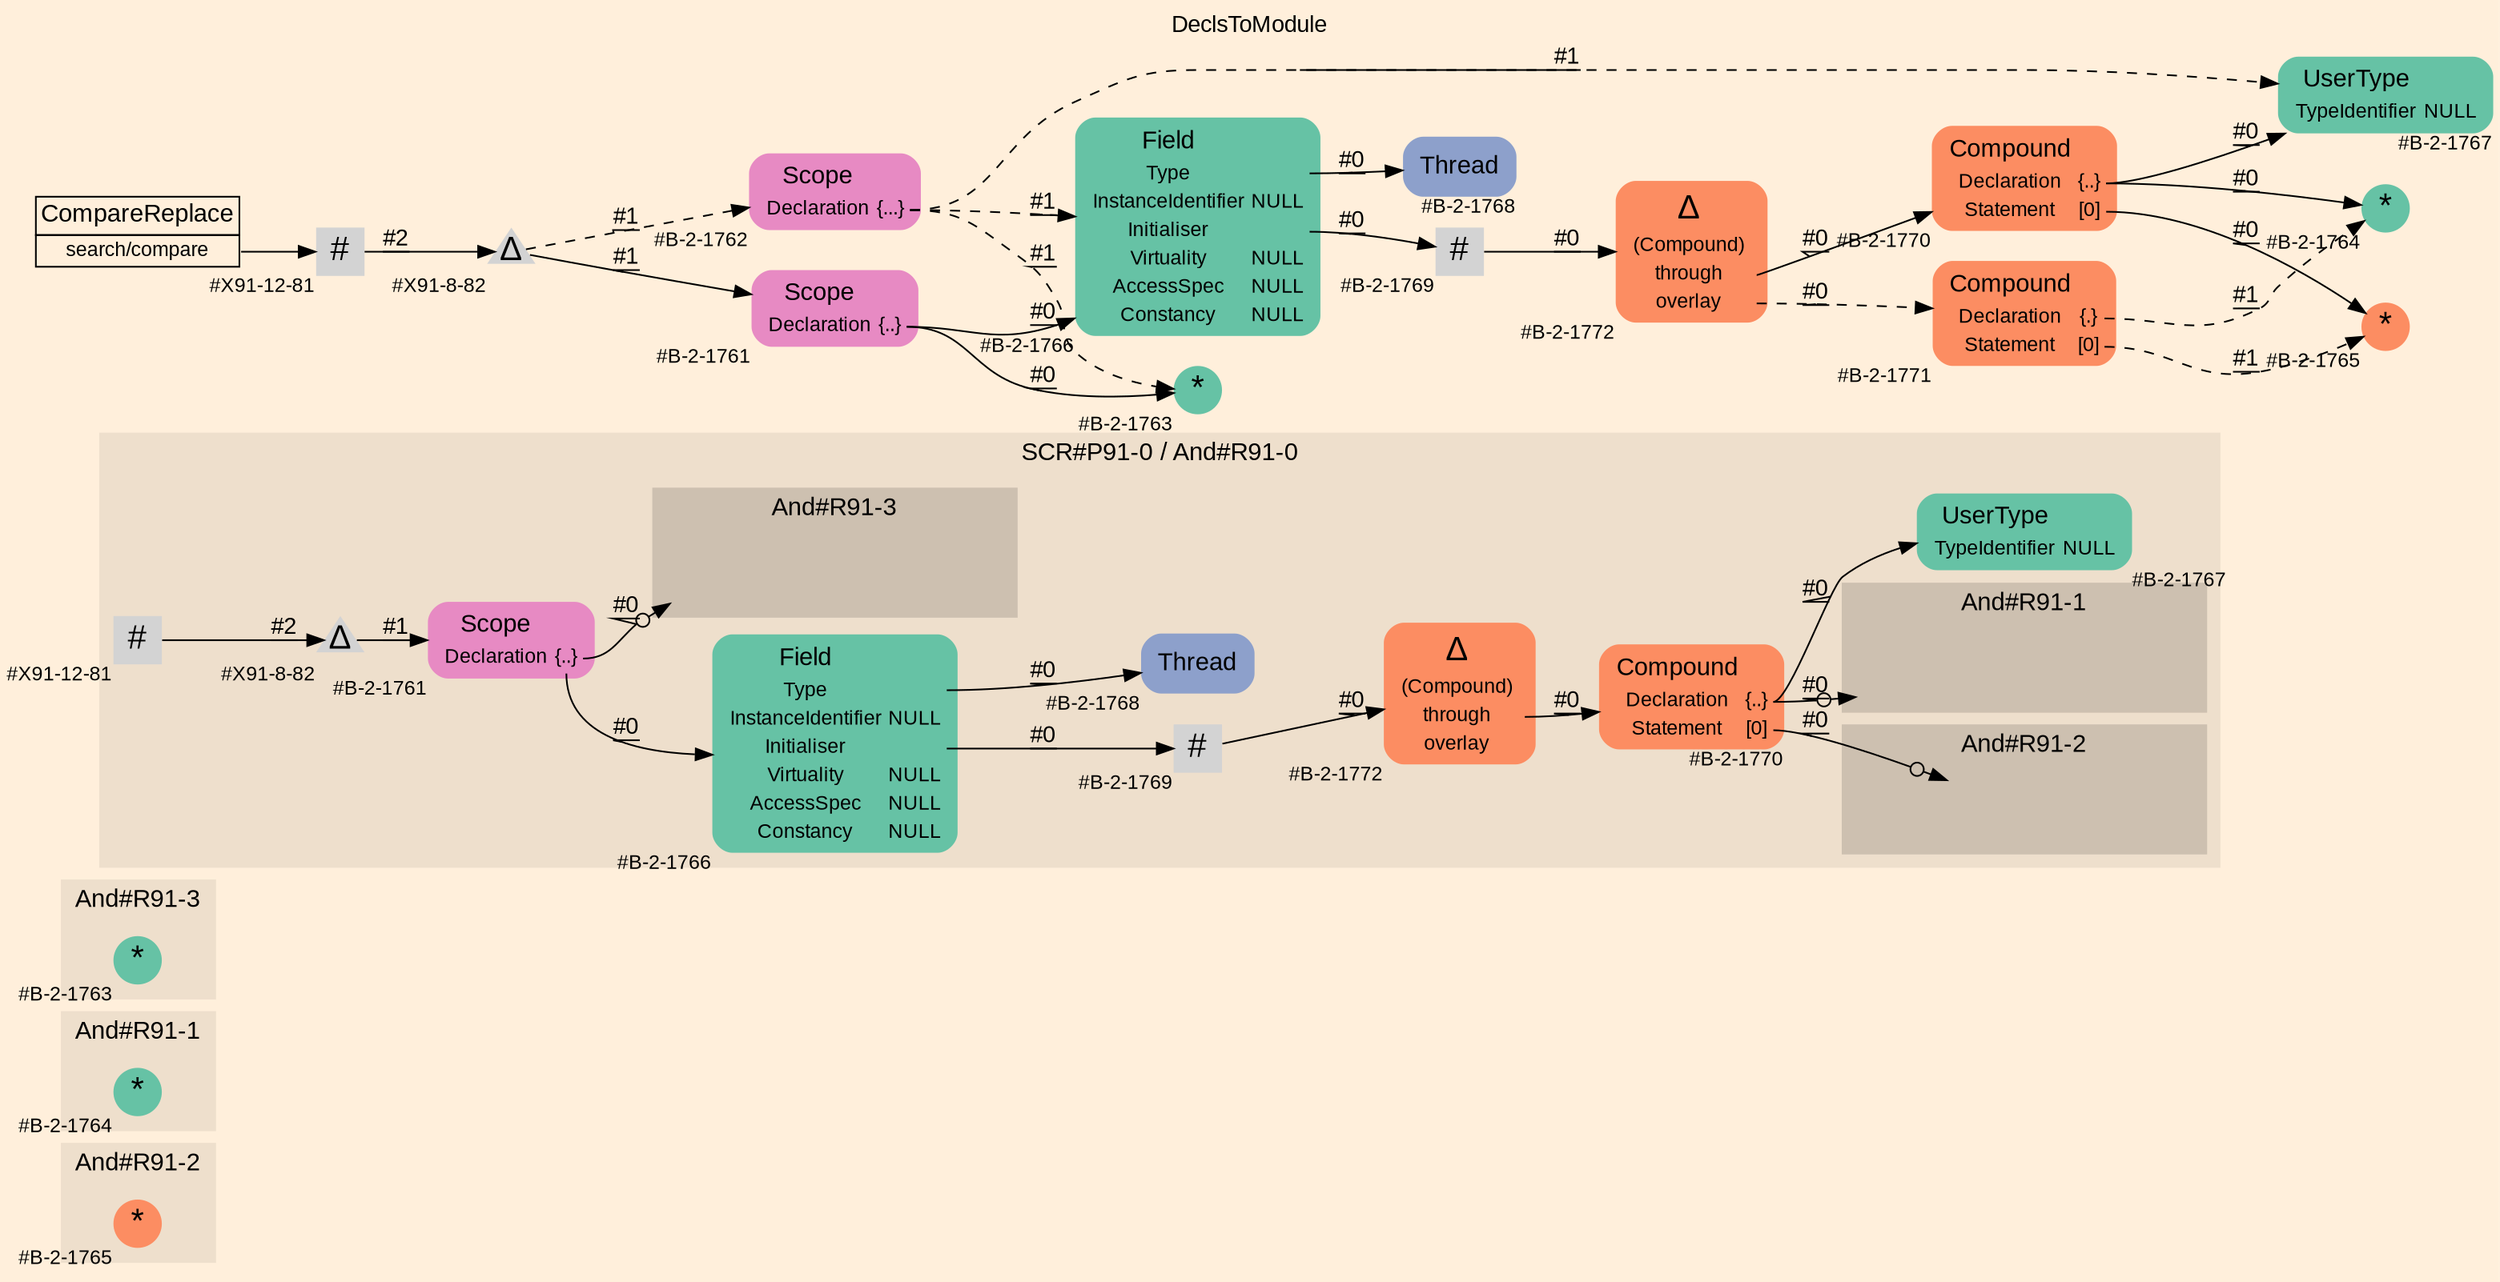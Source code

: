 digraph "DeclsToModule" {
label = "DeclsToModule"
labelloc = t
graph [
    rankdir = "LR"
    ranksep = 0.3
    bgcolor = antiquewhite1
    color = black
    fontcolor = black
    fontname = "Arial"
];
node [
    fontname = "Arial"
];
edge [
    fontname = "Arial"
];

// -------------------- figure And#R91-2 --------------------
// -------- region And#R91-2 ----------
subgraph "clusterAnd#R91-2" {
    label = "And#R91-2"
    style = "filled"
    color = antiquewhite2
    fontsize = "15"
    // -------- block And#R91-2/#B-2-1765 ----------
    "And#R91-2/#B-2-1765" [
        shape = "circle"
        fillcolor = "/set28/2"
        xlabel = "#B-2-1765"
        fontsize = "12"
        fontcolor = black
        label = <<FONT POINT-SIZE="20" COLOR="black">*</FONT>>
        style = "filled"
        penwidth = 0.0
        fixedsize = true
        width = 0.4
        height = 0.4
    ];
    
}


// -------------------- figure And#R91-1 --------------------
// -------- region And#R91-1 ----------
subgraph "clusterAnd#R91-1" {
    label = "And#R91-1"
    style = "filled"
    color = antiquewhite2
    fontsize = "15"
    // -------- block And#R91-1/#B-2-1764 ----------
    "And#R91-1/#B-2-1764" [
        shape = "circle"
        fillcolor = "/set28/1"
        xlabel = "#B-2-1764"
        fontsize = "12"
        fontcolor = black
        label = <<FONT POINT-SIZE="20" COLOR="black">*</FONT>>
        style = "filled"
        penwidth = 0.0
        fixedsize = true
        width = 0.4
        height = 0.4
    ];
    
}


// -------------------- figure And#R91-3 --------------------
// -------- region And#R91-3 ----------
subgraph "clusterAnd#R91-3" {
    label = "And#R91-3"
    style = "filled"
    color = antiquewhite2
    fontsize = "15"
    // -------- block And#R91-3/#B-2-1763 ----------
    "And#R91-3/#B-2-1763" [
        shape = "circle"
        fillcolor = "/set28/1"
        xlabel = "#B-2-1763"
        fontsize = "12"
        fontcolor = black
        label = <<FONT POINT-SIZE="20" COLOR="black">*</FONT>>
        style = "filled"
        penwidth = 0.0
        fixedsize = true
        width = 0.4
        height = 0.4
    ];
    
}


// -------------------- figure And#R91-0 --------------------
// -------- region And#R91-0 ----------
subgraph "clusterAnd#R91-0" {
    label = "SCR#P91-0 / And#R91-0"
    style = "filled"
    color = antiquewhite2
    fontsize = "15"
    // -------- block And#R91-0/#B-2-1772 ----------
    "And#R91-0/#B-2-1772" [
        shape = "plaintext"
        fillcolor = "/set28/2"
        xlabel = "#B-2-1772"
        fontsize = "12"
        fontcolor = black
        label = <<TABLE BORDER="0" CELLBORDER="0" CELLSPACING="0">
         <TR><TD><FONT POINT-SIZE="20" COLOR="black">Δ</FONT></TD></TR>
         <TR><TD><FONT POINT-SIZE="12" COLOR="black">(Compound)</FONT></TD><TD PORT="port0"></TD></TR>
         <TR><TD><FONT POINT-SIZE="12" COLOR="black">through</FONT></TD><TD PORT="port1"></TD></TR>
         <TR><TD><FONT POINT-SIZE="12" COLOR="black">overlay</FONT></TD><TD PORT="port2"></TD></TR>
        </TABLE>>
        style = "rounded,filled"
    ];
    
    // -------- block And#R91-0/#B-2-1761 ----------
    "And#R91-0/#B-2-1761" [
        shape = "plaintext"
        fillcolor = "/set28/4"
        xlabel = "#B-2-1761"
        fontsize = "12"
        fontcolor = black
        label = <<TABLE BORDER="0" CELLBORDER="0" CELLSPACING="0">
         <TR><TD><FONT POINT-SIZE="15" COLOR="black">Scope</FONT></TD></TR>
         <TR><TD><FONT POINT-SIZE="12" COLOR="black">Declaration</FONT></TD><TD PORT="port0"><FONT POINT-SIZE="12" COLOR="black">{..}</FONT></TD></TR>
        </TABLE>>
        style = "rounded,filled"
    ];
    
    // -------- block And#R91-0/#B-2-1769 ----------
    "And#R91-0/#B-2-1769" [
        shape = "square"
        xlabel = "#B-2-1769"
        fontsize = "12"
        fontcolor = black
        label = <<FONT POINT-SIZE="20" COLOR="black">#</FONT>>
        style = "filled"
        penwidth = 0.0
        fixedsize = true
        width = 0.4
        height = 0.4
    ];
    
    // -------- block And#R91-0/#B-2-1767 ----------
    "And#R91-0/#B-2-1767" [
        shape = "plaintext"
        fillcolor = "/set28/1"
        xlabel = "#B-2-1767"
        fontsize = "12"
        fontcolor = black
        label = <<TABLE BORDER="0" CELLBORDER="0" CELLSPACING="0">
         <TR><TD><FONT POINT-SIZE="15" COLOR="black">UserType</FONT></TD></TR>
         <TR><TD><FONT POINT-SIZE="12" COLOR="black">TypeIdentifier</FONT></TD><TD PORT="port0"><FONT POINT-SIZE="12" COLOR="black">NULL</FONT></TD></TR>
        </TABLE>>
        style = "rounded,filled"
    ];
    
    // -------- block And#R91-0/#X91-8-82 ----------
    "And#R91-0/#X91-8-82" [
        shape = "triangle"
        xlabel = "#X91-8-82"
        fontsize = "12"
        fontcolor = black
        label = <<FONT POINT-SIZE="20" COLOR="black">Δ</FONT>>
        style = "filled"
        penwidth = 0.0
        fixedsize = true
        width = 0.4
        height = 0.4
    ];
    
    // -------- block And#R91-0/#X91-12-81 ----------
    "And#R91-0/#X91-12-81" [
        shape = "square"
        xlabel = "#X91-12-81"
        fontsize = "12"
        fontcolor = black
        label = <<FONT POINT-SIZE="20" COLOR="black">#</FONT>>
        style = "filled"
        penwidth = 0.0
        fixedsize = true
        width = 0.4
        height = 0.4
    ];
    
    // -------- block And#R91-0/#B-2-1770 ----------
    "And#R91-0/#B-2-1770" [
        shape = "plaintext"
        fillcolor = "/set28/2"
        xlabel = "#B-2-1770"
        fontsize = "12"
        fontcolor = black
        label = <<TABLE BORDER="0" CELLBORDER="0" CELLSPACING="0">
         <TR><TD><FONT POINT-SIZE="15" COLOR="black">Compound</FONT></TD></TR>
         <TR><TD><FONT POINT-SIZE="12" COLOR="black">Declaration</FONT></TD><TD PORT="port0"><FONT POINT-SIZE="12" COLOR="black">{..}</FONT></TD></TR>
         <TR><TD><FONT POINT-SIZE="12" COLOR="black">Statement</FONT></TD><TD PORT="port1"><FONT POINT-SIZE="12" COLOR="black">[0]</FONT></TD></TR>
        </TABLE>>
        style = "rounded,filled"
    ];
    
    // -------- block And#R91-0/#B-2-1768 ----------
    "And#R91-0/#B-2-1768" [
        shape = "plaintext"
        fillcolor = "/set28/3"
        xlabel = "#B-2-1768"
        fontsize = "12"
        fontcolor = black
        label = <<TABLE BORDER="0" CELLBORDER="0" CELLSPACING="0">
         <TR><TD><FONT POINT-SIZE="15" COLOR="black">Thread</FONT></TD></TR>
        </TABLE>>
        style = "rounded,filled"
    ];
    
    // -------- block And#R91-0/#B-2-1766 ----------
    "And#R91-0/#B-2-1766" [
        shape = "plaintext"
        fillcolor = "/set28/1"
        xlabel = "#B-2-1766"
        fontsize = "12"
        fontcolor = black
        label = <<TABLE BORDER="0" CELLBORDER="0" CELLSPACING="0">
         <TR><TD><FONT POINT-SIZE="15" COLOR="black">Field</FONT></TD></TR>
         <TR><TD><FONT POINT-SIZE="12" COLOR="black">Type</FONT></TD><TD PORT="port0"></TD></TR>
         <TR><TD><FONT POINT-SIZE="12" COLOR="black">InstanceIdentifier</FONT></TD><TD PORT="port1"><FONT POINT-SIZE="12" COLOR="black">NULL</FONT></TD></TR>
         <TR><TD><FONT POINT-SIZE="12" COLOR="black">Initialiser</FONT></TD><TD PORT="port2"></TD></TR>
         <TR><TD><FONT POINT-SIZE="12" COLOR="black">Virtuality</FONT></TD><TD PORT="port3"><FONT POINT-SIZE="12" COLOR="black">NULL</FONT></TD></TR>
         <TR><TD><FONT POINT-SIZE="12" COLOR="black">AccessSpec</FONT></TD><TD PORT="port4"><FONT POINT-SIZE="12" COLOR="black">NULL</FONT></TD></TR>
         <TR><TD><FONT POINT-SIZE="12" COLOR="black">Constancy</FONT></TD><TD PORT="port5"><FONT POINT-SIZE="12" COLOR="black">NULL</FONT></TD></TR>
        </TABLE>>
        style = "rounded,filled"
    ];
    
    // -------- region And#R91-0/And#R91-1 ----------
    subgraph "clusterAnd#R91-0/And#R91-1" {
        label = "And#R91-1"
        style = "filled"
        color = antiquewhite3
        fontsize = "15"
        // -------- block And#R91-0/And#R91-1/#B-2-1764 ----------
        "And#R91-0/And#R91-1/#B-2-1764" [
            shape = "none"
            fillcolor = "/set28/1"
            xlabel = "#B-2-1764"
            fontsize = "12"
            fontcolor = black
            style = "invisible"
        ];
        
    }
    
    // -------- region And#R91-0/And#R91-2 ----------
    subgraph "clusterAnd#R91-0/And#R91-2" {
        label = "And#R91-2"
        style = "filled"
        color = antiquewhite3
        fontsize = "15"
        // -------- block And#R91-0/And#R91-2/#B-2-1765 ----------
        "And#R91-0/And#R91-2/#B-2-1765" [
            shape = "none"
            fillcolor = "/set28/2"
            xlabel = "#B-2-1765"
            fontsize = "12"
            fontcolor = black
            style = "invisible"
        ];
        
    }
    
    // -------- region And#R91-0/And#R91-3 ----------
    subgraph "clusterAnd#R91-0/And#R91-3" {
        label = "And#R91-3"
        style = "filled"
        color = antiquewhite3
        fontsize = "15"
        // -------- block And#R91-0/And#R91-3/#B-2-1763 ----------
        "And#R91-0/And#R91-3/#B-2-1763" [
            shape = "none"
            fillcolor = "/set28/1"
            xlabel = "#B-2-1763"
            fontsize = "12"
            fontcolor = black
            style = "invisible"
        ];
        
    }
    
}

"And#R91-0/#B-2-1772":port1 -> "And#R91-0/#B-2-1770" [
    label = "#0"
    decorate = true
    color = black
    fontcolor = black
];

"And#R91-0/#B-2-1761":port0 -> "And#R91-0/And#R91-3/#B-2-1763" [
    arrowhead="normalnoneodot"
    label = "#0"
    decorate = true
    color = black
    fontcolor = black
];

"And#R91-0/#B-2-1761":port0 -> "And#R91-0/#B-2-1766" [
    label = "#0"
    decorate = true
    color = black
    fontcolor = black
];

"And#R91-0/#B-2-1769" -> "And#R91-0/#B-2-1772" [
    label = "#0"
    decorate = true
    color = black
    fontcolor = black
];

"And#R91-0/#X91-8-82" -> "And#R91-0/#B-2-1761" [
    label = "#1"
    decorate = true
    color = black
    fontcolor = black
];

"And#R91-0/#X91-12-81" -> "And#R91-0/#X91-8-82" [
    label = "#2"
    decorate = true
    color = black
    fontcolor = black
];

"And#R91-0/#B-2-1770":port0 -> "And#R91-0/And#R91-1/#B-2-1764" [
    arrowhead="normalnoneodot"
    label = "#0"
    decorate = true
    color = black
    fontcolor = black
];

"And#R91-0/#B-2-1770":port0 -> "And#R91-0/#B-2-1767" [
    label = "#0"
    decorate = true
    color = black
    fontcolor = black
];

"And#R91-0/#B-2-1770":port1 -> "And#R91-0/And#R91-2/#B-2-1765" [
    arrowhead="normalnoneodot"
    label = "#0"
    decorate = true
    color = black
    fontcolor = black
];

"And#R91-0/#B-2-1766":port0 -> "And#R91-0/#B-2-1768" [
    label = "#0"
    decorate = true
    color = black
    fontcolor = black
];

"And#R91-0/#B-2-1766":port2 -> "And#R91-0/#B-2-1769" [
    label = "#0"
    decorate = true
    color = black
    fontcolor = black
];


// -------------------- transformation figure --------------------
// -------- block CR#X91-10-91 ----------
"CR#X91-10-91" [
    shape = "plaintext"
    fillcolor = antiquewhite1
    fontsize = "12"
    fontcolor = black
    label = <<TABLE BORDER="0" CELLBORDER="1" CELLSPACING="0">
     <TR><TD><FONT POINT-SIZE="15" COLOR="black">CompareReplace</FONT></TD></TR>
     <TR><TD PORT="port0"><FONT POINT-SIZE="12" COLOR="black">search/compare</FONT></TD></TR>
    </TABLE>>
    style = "filled"
    color = black
];

// -------- block #X91-12-81 ----------
"#X91-12-81" [
    shape = "square"
    xlabel = "#X91-12-81"
    fontsize = "12"
    fontcolor = black
    label = <<FONT POINT-SIZE="20" COLOR="black">#</FONT>>
    style = "filled"
    penwidth = 0.0
    fixedsize = true
    width = 0.4
    height = 0.4
];

// -------- block #X91-8-82 ----------
"#X91-8-82" [
    shape = "triangle"
    xlabel = "#X91-8-82"
    fontsize = "12"
    fontcolor = black
    label = <<FONT POINT-SIZE="20" COLOR="black">Δ</FONT>>
    style = "filled"
    penwidth = 0.0
    fixedsize = true
    width = 0.4
    height = 0.4
];

// -------- block #B-2-1761 ----------
"#B-2-1761" [
    shape = "plaintext"
    fillcolor = "/set28/4"
    xlabel = "#B-2-1761"
    fontsize = "12"
    fontcolor = black
    label = <<TABLE BORDER="0" CELLBORDER="0" CELLSPACING="0">
     <TR><TD><FONT POINT-SIZE="15" COLOR="black">Scope</FONT></TD></TR>
     <TR><TD><FONT POINT-SIZE="12" COLOR="black">Declaration</FONT></TD><TD PORT="port0"><FONT POINT-SIZE="12" COLOR="black">{..}</FONT></TD></TR>
    </TABLE>>
    style = "rounded,filled"
];

// -------- block #B-2-1763 ----------
"#B-2-1763" [
    shape = "circle"
    fillcolor = "/set28/1"
    xlabel = "#B-2-1763"
    fontsize = "12"
    fontcolor = black
    label = <<FONT POINT-SIZE="20" COLOR="black">*</FONT>>
    style = "filled"
    penwidth = 0.0
    fixedsize = true
    width = 0.4
    height = 0.4
];

// -------- block #B-2-1766 ----------
"#B-2-1766" [
    shape = "plaintext"
    fillcolor = "/set28/1"
    xlabel = "#B-2-1766"
    fontsize = "12"
    fontcolor = black
    label = <<TABLE BORDER="0" CELLBORDER="0" CELLSPACING="0">
     <TR><TD><FONT POINT-SIZE="15" COLOR="black">Field</FONT></TD></TR>
     <TR><TD><FONT POINT-SIZE="12" COLOR="black">Type</FONT></TD><TD PORT="port0"></TD></TR>
     <TR><TD><FONT POINT-SIZE="12" COLOR="black">InstanceIdentifier</FONT></TD><TD PORT="port1"><FONT POINT-SIZE="12" COLOR="black">NULL</FONT></TD></TR>
     <TR><TD><FONT POINT-SIZE="12" COLOR="black">Initialiser</FONT></TD><TD PORT="port2"></TD></TR>
     <TR><TD><FONT POINT-SIZE="12" COLOR="black">Virtuality</FONT></TD><TD PORT="port3"><FONT POINT-SIZE="12" COLOR="black">NULL</FONT></TD></TR>
     <TR><TD><FONT POINT-SIZE="12" COLOR="black">AccessSpec</FONT></TD><TD PORT="port4"><FONT POINT-SIZE="12" COLOR="black">NULL</FONT></TD></TR>
     <TR><TD><FONT POINT-SIZE="12" COLOR="black">Constancy</FONT></TD><TD PORT="port5"><FONT POINT-SIZE="12" COLOR="black">NULL</FONT></TD></TR>
    </TABLE>>
    style = "rounded,filled"
];

// -------- block #B-2-1768 ----------
"#B-2-1768" [
    shape = "plaintext"
    fillcolor = "/set28/3"
    xlabel = "#B-2-1768"
    fontsize = "12"
    fontcolor = black
    label = <<TABLE BORDER="0" CELLBORDER="0" CELLSPACING="0">
     <TR><TD><FONT POINT-SIZE="15" COLOR="black">Thread</FONT></TD></TR>
    </TABLE>>
    style = "rounded,filled"
];

// -------- block #B-2-1769 ----------
"#B-2-1769" [
    shape = "square"
    xlabel = "#B-2-1769"
    fontsize = "12"
    fontcolor = black
    label = <<FONT POINT-SIZE="20" COLOR="black">#</FONT>>
    style = "filled"
    penwidth = 0.0
    fixedsize = true
    width = 0.4
    height = 0.4
];

// -------- block #B-2-1772 ----------
"#B-2-1772" [
    shape = "plaintext"
    fillcolor = "/set28/2"
    xlabel = "#B-2-1772"
    fontsize = "12"
    fontcolor = black
    label = <<TABLE BORDER="0" CELLBORDER="0" CELLSPACING="0">
     <TR><TD><FONT POINT-SIZE="20" COLOR="black">Δ</FONT></TD></TR>
     <TR><TD><FONT POINT-SIZE="12" COLOR="black">(Compound)</FONT></TD><TD PORT="port0"></TD></TR>
     <TR><TD><FONT POINT-SIZE="12" COLOR="black">through</FONT></TD><TD PORT="port1"></TD></TR>
     <TR><TD><FONT POINT-SIZE="12" COLOR="black">overlay</FONT></TD><TD PORT="port2"></TD></TR>
    </TABLE>>
    style = "rounded,filled"
];

// -------- block #B-2-1770 ----------
"#B-2-1770" [
    shape = "plaintext"
    fillcolor = "/set28/2"
    xlabel = "#B-2-1770"
    fontsize = "12"
    fontcolor = black
    label = <<TABLE BORDER="0" CELLBORDER="0" CELLSPACING="0">
     <TR><TD><FONT POINT-SIZE="15" COLOR="black">Compound</FONT></TD></TR>
     <TR><TD><FONT POINT-SIZE="12" COLOR="black">Declaration</FONT></TD><TD PORT="port0"><FONT POINT-SIZE="12" COLOR="black">{..}</FONT></TD></TR>
     <TR><TD><FONT POINT-SIZE="12" COLOR="black">Statement</FONT></TD><TD PORT="port1"><FONT POINT-SIZE="12" COLOR="black">[0]</FONT></TD></TR>
    </TABLE>>
    style = "rounded,filled"
];

// -------- block #B-2-1764 ----------
"#B-2-1764" [
    shape = "circle"
    fillcolor = "/set28/1"
    xlabel = "#B-2-1764"
    fontsize = "12"
    fontcolor = black
    label = <<FONT POINT-SIZE="20" COLOR="black">*</FONT>>
    style = "filled"
    penwidth = 0.0
    fixedsize = true
    width = 0.4
    height = 0.4
];

// -------- block #B-2-1767 ----------
"#B-2-1767" [
    shape = "plaintext"
    fillcolor = "/set28/1"
    xlabel = "#B-2-1767"
    fontsize = "12"
    fontcolor = black
    label = <<TABLE BORDER="0" CELLBORDER="0" CELLSPACING="0">
     <TR><TD><FONT POINT-SIZE="15" COLOR="black">UserType</FONT></TD></TR>
     <TR><TD><FONT POINT-SIZE="12" COLOR="black">TypeIdentifier</FONT></TD><TD PORT="port0"><FONT POINT-SIZE="12" COLOR="black">NULL</FONT></TD></TR>
    </TABLE>>
    style = "rounded,filled"
];

// -------- block #B-2-1765 ----------
"#B-2-1765" [
    shape = "circle"
    fillcolor = "/set28/2"
    xlabel = "#B-2-1765"
    fontsize = "12"
    fontcolor = black
    label = <<FONT POINT-SIZE="20" COLOR="black">*</FONT>>
    style = "filled"
    penwidth = 0.0
    fixedsize = true
    width = 0.4
    height = 0.4
];

// -------- block #B-2-1771 ----------
"#B-2-1771" [
    shape = "plaintext"
    fillcolor = "/set28/2"
    xlabel = "#B-2-1771"
    fontsize = "12"
    fontcolor = black
    label = <<TABLE BORDER="0" CELLBORDER="0" CELLSPACING="0">
     <TR><TD><FONT POINT-SIZE="15" COLOR="black">Compound</FONT></TD></TR>
     <TR><TD><FONT POINT-SIZE="12" COLOR="black">Declaration</FONT></TD><TD PORT="port0"><FONT POINT-SIZE="12" COLOR="black">{.}</FONT></TD></TR>
     <TR><TD><FONT POINT-SIZE="12" COLOR="black">Statement</FONT></TD><TD PORT="port1"><FONT POINT-SIZE="12" COLOR="black">[0]</FONT></TD></TR>
    </TABLE>>
    style = "rounded,filled"
];

// -------- block #B-2-1762 ----------
"#B-2-1762" [
    shape = "plaintext"
    fillcolor = "/set28/4"
    xlabel = "#B-2-1762"
    fontsize = "12"
    fontcolor = black
    label = <<TABLE BORDER="0" CELLBORDER="0" CELLSPACING="0">
     <TR><TD><FONT POINT-SIZE="15" COLOR="black">Scope</FONT></TD></TR>
     <TR><TD><FONT POINT-SIZE="12" COLOR="black">Declaration</FONT></TD><TD PORT="port0"><FONT POINT-SIZE="12" COLOR="black">{...}</FONT></TD></TR>
    </TABLE>>
    style = "rounded,filled"
];

"CR#X91-10-91":port0 -> "#X91-12-81" [
    label = ""
    decorate = true
    color = black
    fontcolor = black
];

"#X91-12-81" -> "#X91-8-82" [
    label = "#2"
    decorate = true
    color = black
    fontcolor = black
];

"#X91-8-82" -> "#B-2-1761" [
    label = "#1"
    decorate = true
    color = black
    fontcolor = black
];

"#X91-8-82" -> "#B-2-1762" [
    style="dashed"
    label = "#1"
    decorate = true
    color = black
    fontcolor = black
];

"#B-2-1761":port0 -> "#B-2-1763" [
    label = "#0"
    decorate = true
    color = black
    fontcolor = black
];

"#B-2-1761":port0 -> "#B-2-1766" [
    label = "#0"
    decorate = true
    color = black
    fontcolor = black
];

"#B-2-1766":port0 -> "#B-2-1768" [
    label = "#0"
    decorate = true
    color = black
    fontcolor = black
];

"#B-2-1766":port2 -> "#B-2-1769" [
    label = "#0"
    decorate = true
    color = black
    fontcolor = black
];

"#B-2-1769" -> "#B-2-1772" [
    label = "#0"
    decorate = true
    color = black
    fontcolor = black
];

"#B-2-1772":port1 -> "#B-2-1770" [
    label = "#0"
    decorate = true
    color = black
    fontcolor = black
];

"#B-2-1772":port2 -> "#B-2-1771" [
    style="dashed"
    label = "#0"
    decorate = true
    color = black
    fontcolor = black
];

"#B-2-1770":port0 -> "#B-2-1764" [
    label = "#0"
    decorate = true
    color = black
    fontcolor = black
];

"#B-2-1770":port0 -> "#B-2-1767" [
    label = "#0"
    decorate = true
    color = black
    fontcolor = black
];

"#B-2-1770":port1 -> "#B-2-1765" [
    label = "#0"
    decorate = true
    color = black
    fontcolor = black
];

"#B-2-1771":port0 -> "#B-2-1764" [
    style="dashed"
    label = "#1"
    decorate = true
    color = black
    fontcolor = black
];

"#B-2-1771":port1 -> "#B-2-1765" [
    style="dashed"
    label = "#1"
    decorate = true
    color = black
    fontcolor = black
];

"#B-2-1762":port0 -> "#B-2-1763" [
    style="dashed"
    label = "#1"
    decorate = true
    color = black
    fontcolor = black
];

"#B-2-1762":port0 -> "#B-2-1766" [
    style="dashed"
    label = "#1"
    decorate = true
    color = black
    fontcolor = black
];

"#B-2-1762":port0 -> "#B-2-1767" [
    style="dashed"
    label = "#1"
    decorate = true
    color = black
    fontcolor = black
];


}
